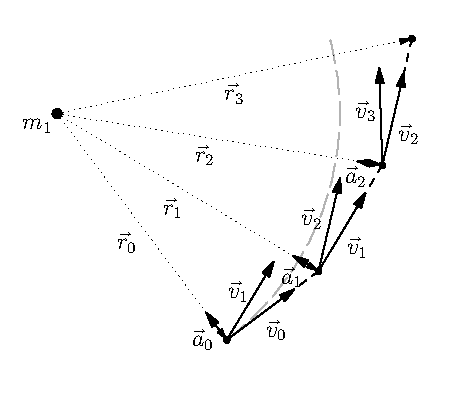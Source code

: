 // Zajisteni spravné velkosti obrazku
size(8cm,8cm);

// Definovani stylu tecek a car
marker mark1 = marker(scale(circlescale*2)*unitcircle, Fill);
marker mark2 = marker(scale(circlescale*3)*unitcircle, Fill);
pen pen1 = linetype(new real[] {1,6})+linewidth(0.4);

// Konstanty
real au = 149597870700; // Astronomicka jednotka
pair G = 6.67*pow10(-11); // Gravitacni konstanta

// Pocatecni hodnoty
pair R = (0,0); // Pocatecni poloha centralniho telesa
pair m1 = 2*pow10(30); // Hmotnost centralniho telesa (cca hmotnost Slunce)
pair r0 = (3/5*au,-4/5*au); // Pocatecni poloha telesa (Pozn.: (3/5*au)^2+(4/5*au)^2=au)
real h = 23.5*24*60*60; // Casovy krok 23.5 dnu

// Skalovani vektoru
real vscale = 1.0*au*pow10(-5);
real ascale = vscale*h;

// Neviditelny ramecek obrazku
draw((-1/5*au,-5/5*au)--(7/5*au,-5/5*au)--(7/5*au,2/5*au)--(-1/5*au,2/5*au)--cycle, invisible); 

// Vykresleni centralniho telesa a analytického reseni
draw(R, marker=mark2);
label("$m_1$", shift(-0.05,-0.05)*R, SW);
draw(arc(R,length(R-r0), -53, 15), longdashed+gray(0.7));

// Vykresleni pocatecni polohy
draw(R--r0, arrow=EndArrow, pen1);
draw(r0, marker=mark1);
label("$\vec{r}_0$", shift(R)*scale(0.5)*r0,SW);

// Prvni iterace
pair a0 = (G*m1/(length(R-r0)**2))*unit(R-r0);
draw(r0--shift(r0)*scale(ascale)*a0, arrow=EndArrow);
label("$\vec{a}_0$", shift(r0)*scale(0.5)*scale(ascale)*a0, 0.6*SW);

pair v0 = rotate(-90)*unit(a0)*sqrt(G*m1/(length(R-r0)));
draw(r0--shift(r0)*scale(vscale)*v0, arrow=EndArrow);
label("$\vec{v}_0$", shift(r0)*scale(0.5)*scale(vscale)*v0, SE);

pair v1 = v0+h*a0;
draw(r0--shift(r0)*scale(vscale)*v1, arrow=EndArrow);
label("$\vec{v}_1$", shift(r0)*scale(0.4)*scale(vscale)*v1, NNW); 

pair r1 = r0 + h*v0;
draw(r0--r1, dashed);

draw(R--r1, arrow=EndArrow, pen1);
draw(r1, marker=mark1);
label("$\vec{r}_1$", shift(R)*scale(0.5)*r1,SW);

// Druha iterace
pair a1 = (G*m1/(length(R-r1)**2))*unit(R-r1);
draw(r1--shift(r1)*scale(ascale)*a1, arrow=EndArrow);
label("$\vec{a}_1$", shift(r1)*scale(0.5)*scale(ascale)*a1, 0.6*SW);

// pair v1 z prvni iterace
draw(r1--shift(r1)*scale(vscale)*v1, arrow=EndArrow);
label("$\vec{v}_1$", shift(r1)*scale(0.5)*scale(vscale)*v1, SE);

pair v2 = v1+h*a1;
draw(r1--shift(r1)*scale(vscale)*v2, arrow=EndArrow);
label("$\vec{v}_2$", shift(r1)*scale(0.4)*scale(vscale)*v2, NW); 

pair r2 = r1 + h*v1;
draw(r1--r2, dashed);

draw(R--r2, arrow=EndArrow, pen1);
draw(r2, marker=mark1);
label("$\vec{r}_2$", shift(R)*scale(0.5)*r2,SW);

// Treti iterace
pair a2 = (G*m1/(length(R-r2)**2))*unit(R-r2);
draw(r2--shift(r2)*scale(ascale)*a2, arrow=EndArrow);
label("$\vec{a}_2$", shift(r2)*scale(0.5)*scale(ascale)*a2, 0.6*SW);

// pair v2 z druhé iterace
draw(r2--shift(r2)*scale(vscale)*v2, arrow=EndArrow);
label("$\vec{v}_2$", shift(r2)*scale(0.5)*scale(vscale)*v2, SE);

pair v3 = v2+h*a2;
draw(r2--shift(r2)*scale(vscale)*v3, arrow=EndArrow);
label("$\vec{v}_3$", shift(r2)*scale(0.4)*scale(vscale)*v3, NW); 

pair r3 = r2 + h*v2;
draw(r2--r3, dashed);

draw(R--r3, arrow=EndArrow, pen1);
draw(r3, marker=mark1);
label("$\vec{r}_3$", shift(R)*scale(0.5)*r3,S);
